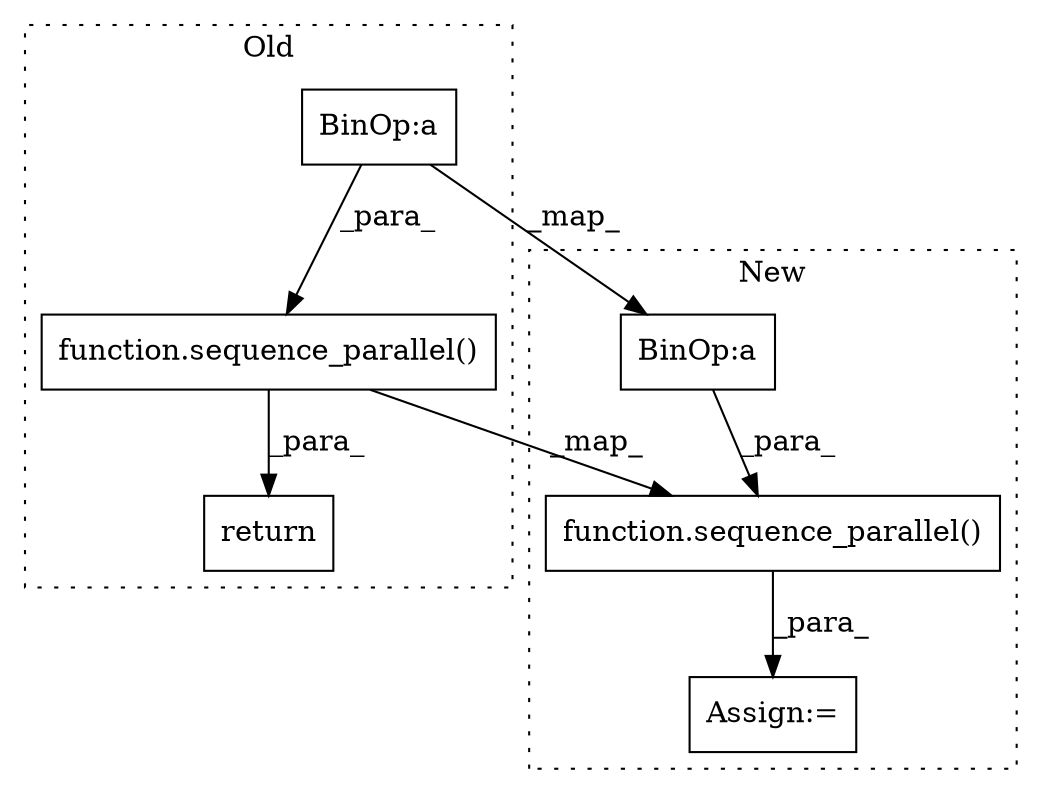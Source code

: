 digraph G {
subgraph cluster0 {
1 [label="function.sequence_parallel()" a="75" s="6770,6833" l="18,1" shape="box"];
4 [label="BinOp:a" a="82" s="6828" l="3" shape="box"];
6 [label="return" a="93" s="6763" l="7" shape="box"];
label = "Old";
style="dotted";
}
subgraph cluster1 {
2 [label="function.sequence_parallel()" a="75" s="6767,6830" l="18,1" shape="box"];
3 [label="BinOp:a" a="82" s="6825" l="3" shape="box"];
5 [label="Assign:=" a="68" s="6764" l="3" shape="box"];
label = "New";
style="dotted";
}
1 -> 6 [label="_para_"];
1 -> 2 [label="_map_"];
2 -> 5 [label="_para_"];
3 -> 2 [label="_para_"];
4 -> 3 [label="_map_"];
4 -> 1 [label="_para_"];
}